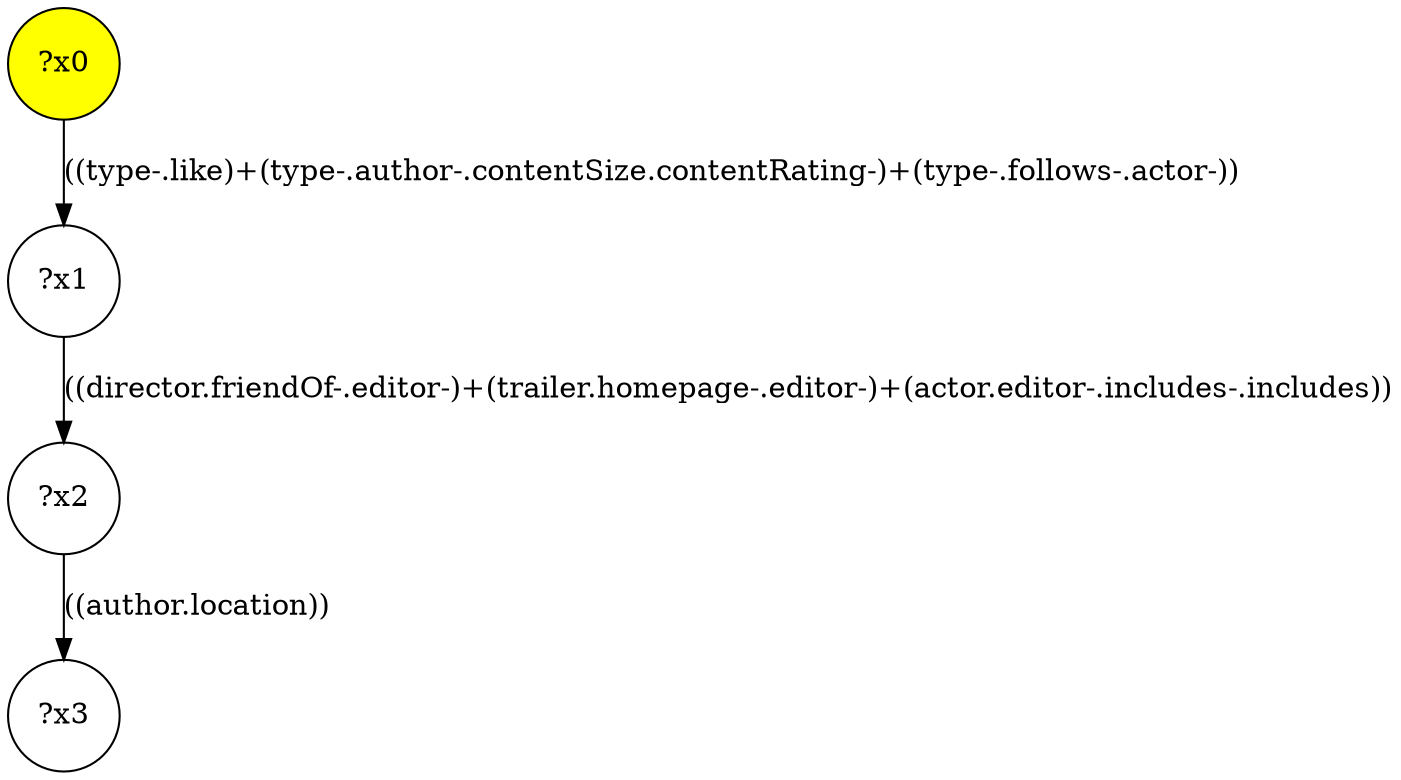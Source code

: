 digraph g {
	x0 [fillcolor="yellow", style="filled," shape=circle, label="?x0"];
	x1 [shape=circle, label="?x1"];
	x0 -> x1 [label="((type-.like)+(type-.author-.contentSize.contentRating-)+(type-.follows-.actor-))"];
	x2 [shape=circle, label="?x2"];
	x1 -> x2 [label="((director.friendOf-.editor-)+(trailer.homepage-.editor-)+(actor.editor-.includes-.includes))"];
	x3 [shape=circle, label="?x3"];
	x2 -> x3 [label="((author.location))"];
}

